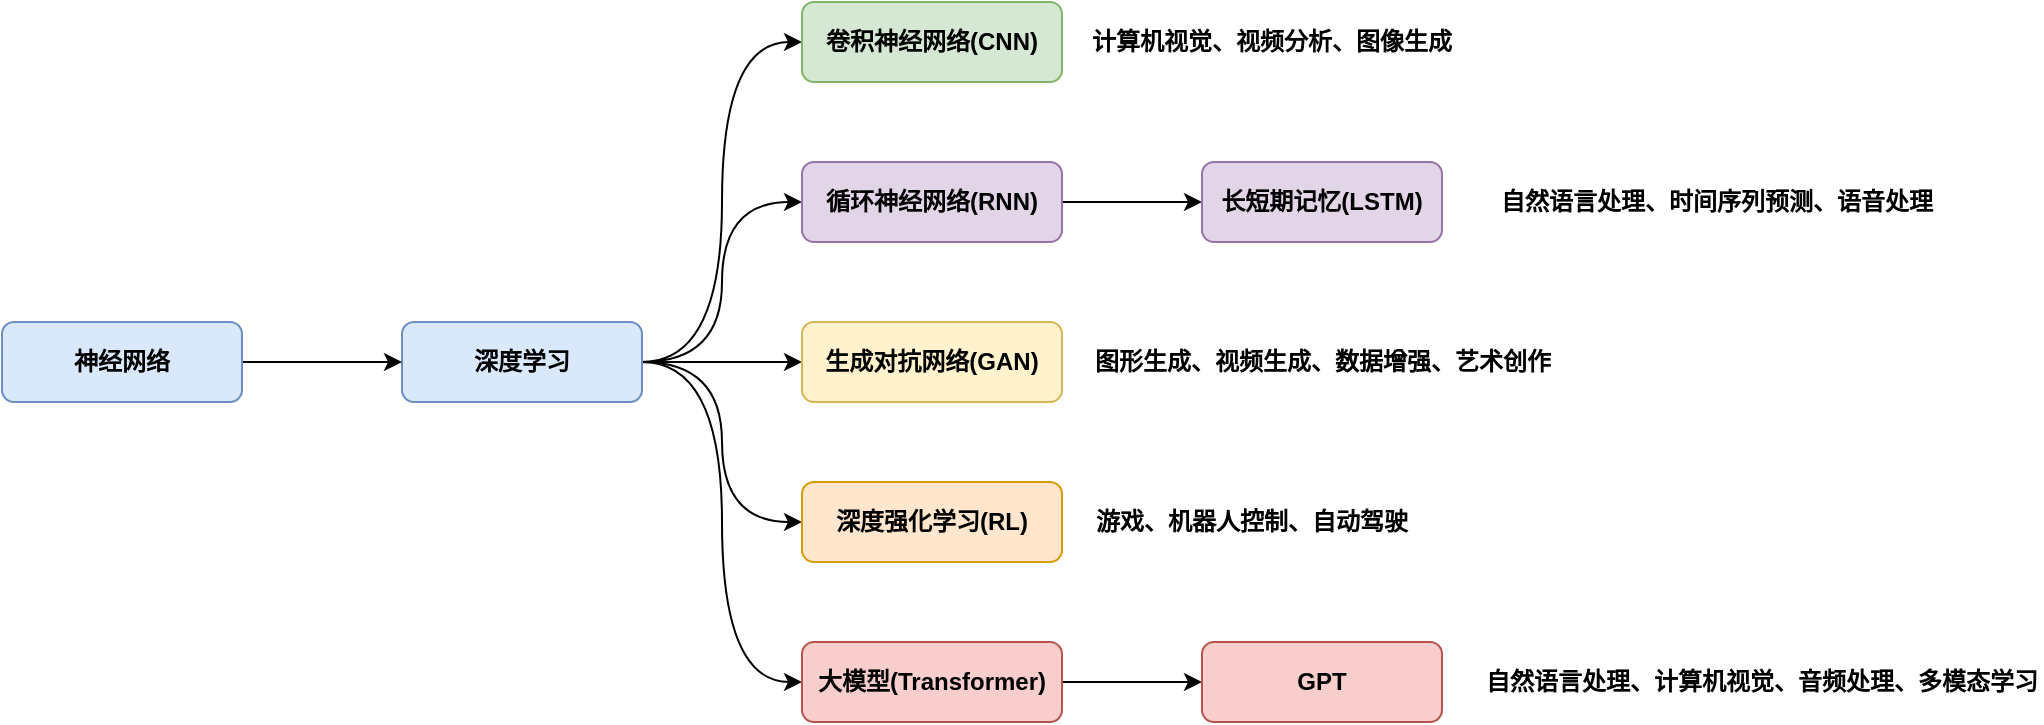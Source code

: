 <mxfile version="25.0.2">
  <diagram name="Page-1" id="fda-Ko81riKUM5XrKXNq">
    <mxGraphModel dx="2058" dy="702" grid="1" gridSize="10" guides="1" tooltips="1" connect="1" arrows="1" fold="1" page="1" pageScale="1" pageWidth="850" pageHeight="1100" math="0" shadow="0">
      <root>
        <mxCell id="0" />
        <mxCell id="1" parent="0" />
        <mxCell id="754rNB4h29KkViIgwOQ6-8" style="edgeStyle=orthogonalEdgeStyle;rounded=0;orthogonalLoop=1;jettySize=auto;html=1;exitX=1;exitY=0.5;exitDx=0;exitDy=0;" edge="1" parent="1" source="754rNB4h29KkViIgwOQ6-1" target="754rNB4h29KkViIgwOQ6-4">
          <mxGeometry relative="1" as="geometry" />
        </mxCell>
        <mxCell id="754rNB4h29KkViIgwOQ6-9" style="edgeStyle=orthogonalEdgeStyle;rounded=0;orthogonalLoop=1;jettySize=auto;html=1;exitX=1;exitY=0.5;exitDx=0;exitDy=0;entryX=0;entryY=0.5;entryDx=0;entryDy=0;curved=1;" edge="1" parent="1" source="754rNB4h29KkViIgwOQ6-1" target="754rNB4h29KkViIgwOQ6-3">
          <mxGeometry relative="1" as="geometry" />
        </mxCell>
        <mxCell id="754rNB4h29KkViIgwOQ6-10" style="edgeStyle=orthogonalEdgeStyle;rounded=0;orthogonalLoop=1;jettySize=auto;html=1;exitX=1;exitY=0.5;exitDx=0;exitDy=0;entryX=0;entryY=0.5;entryDx=0;entryDy=0;curved=1;" edge="1" parent="1" source="754rNB4h29KkViIgwOQ6-1" target="754rNB4h29KkViIgwOQ6-2">
          <mxGeometry relative="1" as="geometry" />
        </mxCell>
        <mxCell id="754rNB4h29KkViIgwOQ6-11" style="edgeStyle=orthogonalEdgeStyle;rounded=0;orthogonalLoop=1;jettySize=auto;html=1;exitX=1;exitY=0.5;exitDx=0;exitDy=0;entryX=0;entryY=0.5;entryDx=0;entryDy=0;curved=1;" edge="1" parent="1" source="754rNB4h29KkViIgwOQ6-1" target="754rNB4h29KkViIgwOQ6-5">
          <mxGeometry relative="1" as="geometry" />
        </mxCell>
        <mxCell id="754rNB4h29KkViIgwOQ6-12" style="edgeStyle=orthogonalEdgeStyle;rounded=0;orthogonalLoop=1;jettySize=auto;html=1;exitX=1;exitY=0.5;exitDx=0;exitDy=0;entryX=0;entryY=0.5;entryDx=0;entryDy=0;curved=1;" edge="1" parent="1" source="754rNB4h29KkViIgwOQ6-1" target="754rNB4h29KkViIgwOQ6-7">
          <mxGeometry relative="1" as="geometry" />
        </mxCell>
        <mxCell id="754rNB4h29KkViIgwOQ6-1" value="&lt;b&gt;深度学习&lt;/b&gt;" style="rounded=1;whiteSpace=wrap;html=1;fillColor=#dae8fc;strokeColor=#6c8ebf;" vertex="1" parent="1">
          <mxGeometry x="80" y="280" width="120" height="40" as="geometry" />
        </mxCell>
        <mxCell id="754rNB4h29KkViIgwOQ6-2" value="&lt;b&gt;卷积神经网络(CNN)&lt;/b&gt;" style="rounded=1;whiteSpace=wrap;html=1;fillColor=#d5e8d4;strokeColor=#82b366;" vertex="1" parent="1">
          <mxGeometry x="280" y="120" width="130" height="40" as="geometry" />
        </mxCell>
        <mxCell id="754rNB4h29KkViIgwOQ6-14" style="edgeStyle=orthogonalEdgeStyle;rounded=0;orthogonalLoop=1;jettySize=auto;html=1;exitX=1;exitY=0.5;exitDx=0;exitDy=0;" edge="1" parent="1" source="754rNB4h29KkViIgwOQ6-3" target="754rNB4h29KkViIgwOQ6-6">
          <mxGeometry relative="1" as="geometry" />
        </mxCell>
        <mxCell id="754rNB4h29KkViIgwOQ6-3" value="&lt;b&gt;循环神经网络(RNN)&lt;/b&gt;" style="rounded=1;whiteSpace=wrap;html=1;fillColor=#e1d5e7;strokeColor=#9673a6;" vertex="1" parent="1">
          <mxGeometry x="280" y="200" width="130" height="40" as="geometry" />
        </mxCell>
        <mxCell id="754rNB4h29KkViIgwOQ6-4" value="&lt;b&gt;生成对抗网络(GAN)&lt;/b&gt;" style="rounded=1;whiteSpace=wrap;html=1;fillColor=#fff2cc;strokeColor=#d6b656;" vertex="1" parent="1">
          <mxGeometry x="280" y="280" width="130" height="40" as="geometry" />
        </mxCell>
        <mxCell id="754rNB4h29KkViIgwOQ6-5" value="&lt;b&gt;深度强化学习(RL)&lt;/b&gt;" style="rounded=1;whiteSpace=wrap;html=1;fillColor=#ffe6cc;strokeColor=#d79b00;" vertex="1" parent="1">
          <mxGeometry x="280" y="360" width="130" height="40" as="geometry" />
        </mxCell>
        <mxCell id="754rNB4h29KkViIgwOQ6-6" value="长短期记忆(LSTM)" style="rounded=1;whiteSpace=wrap;html=1;fillColor=#e1d5e7;strokeColor=#9673a6;fontStyle=1" vertex="1" parent="1">
          <mxGeometry x="480" y="200" width="120" height="40" as="geometry" />
        </mxCell>
        <mxCell id="754rNB4h29KkViIgwOQ6-15" style="edgeStyle=orthogonalEdgeStyle;rounded=0;orthogonalLoop=1;jettySize=auto;html=1;exitX=1;exitY=0.5;exitDx=0;exitDy=0;" edge="1" parent="1" source="754rNB4h29KkViIgwOQ6-7" target="754rNB4h29KkViIgwOQ6-13">
          <mxGeometry relative="1" as="geometry" />
        </mxCell>
        <mxCell id="754rNB4h29KkViIgwOQ6-7" value="&lt;b&gt;大模型(Transformer)&lt;/b&gt;" style="rounded=1;whiteSpace=wrap;html=1;fillColor=#f8cecc;strokeColor=#b85450;" vertex="1" parent="1">
          <mxGeometry x="280" y="440" width="130" height="40" as="geometry" />
        </mxCell>
        <mxCell id="754rNB4h29KkViIgwOQ6-13" value="&lt;b&gt;GPT&lt;/b&gt;" style="rounded=1;whiteSpace=wrap;html=1;fillColor=#f8cecc;strokeColor=#b85450;" vertex="1" parent="1">
          <mxGeometry x="480" y="440" width="120" height="40" as="geometry" />
        </mxCell>
        <mxCell id="754rNB4h29KkViIgwOQ6-16" value="计算机视觉、视频分析、图像生成" style="text;html=1;align=center;verticalAlign=middle;whiteSpace=wrap;rounded=0;fontStyle=1" vertex="1" parent="1">
          <mxGeometry x="410" y="125" width="210" height="30" as="geometry" />
        </mxCell>
        <mxCell id="754rNB4h29KkViIgwOQ6-17" value="游戏、机器人控制、自动驾驶" style="text;html=1;align=center;verticalAlign=middle;whiteSpace=wrap;rounded=0;fontStyle=1" vertex="1" parent="1">
          <mxGeometry x="400" y="365" width="210" height="30" as="geometry" />
        </mxCell>
        <mxCell id="754rNB4h29KkViIgwOQ6-18" value="自然语言处理、计算机视觉、音频处理、多模态学习" style="text;html=1;align=center;verticalAlign=middle;whiteSpace=wrap;rounded=0;fontStyle=1" vertex="1" parent="1">
          <mxGeometry x="620" y="445" width="280" height="30" as="geometry" />
        </mxCell>
        <mxCell id="754rNB4h29KkViIgwOQ6-19" value="图形生成、视频生成、数据增强、艺术创作" style="text;html=1;align=center;verticalAlign=middle;whiteSpace=wrap;rounded=0;fontStyle=1" vertex="1" parent="1">
          <mxGeometry x="422.5" y="285" width="235" height="30" as="geometry" />
        </mxCell>
        <mxCell id="754rNB4h29KkViIgwOQ6-20" value="自然语言处理、时间序列预测、语音处理" style="text;html=1;align=center;verticalAlign=middle;whiteSpace=wrap;rounded=0;fontStyle=1" vertex="1" parent="1">
          <mxGeometry x="620" y="205" width="235" height="30" as="geometry" />
        </mxCell>
        <mxCell id="754rNB4h29KkViIgwOQ6-22" style="edgeStyle=orthogonalEdgeStyle;rounded=0;orthogonalLoop=1;jettySize=auto;html=1;exitX=1;exitY=0.5;exitDx=0;exitDy=0;" edge="1" parent="1" source="754rNB4h29KkViIgwOQ6-21" target="754rNB4h29KkViIgwOQ6-1">
          <mxGeometry relative="1" as="geometry" />
        </mxCell>
        <mxCell id="754rNB4h29KkViIgwOQ6-21" value="&lt;b&gt;神经网络&lt;/b&gt;" style="rounded=1;whiteSpace=wrap;html=1;fillColor=#dae8fc;strokeColor=#6c8ebf;" vertex="1" parent="1">
          <mxGeometry x="-120" y="280" width="120" height="40" as="geometry" />
        </mxCell>
      </root>
    </mxGraphModel>
  </diagram>
</mxfile>
